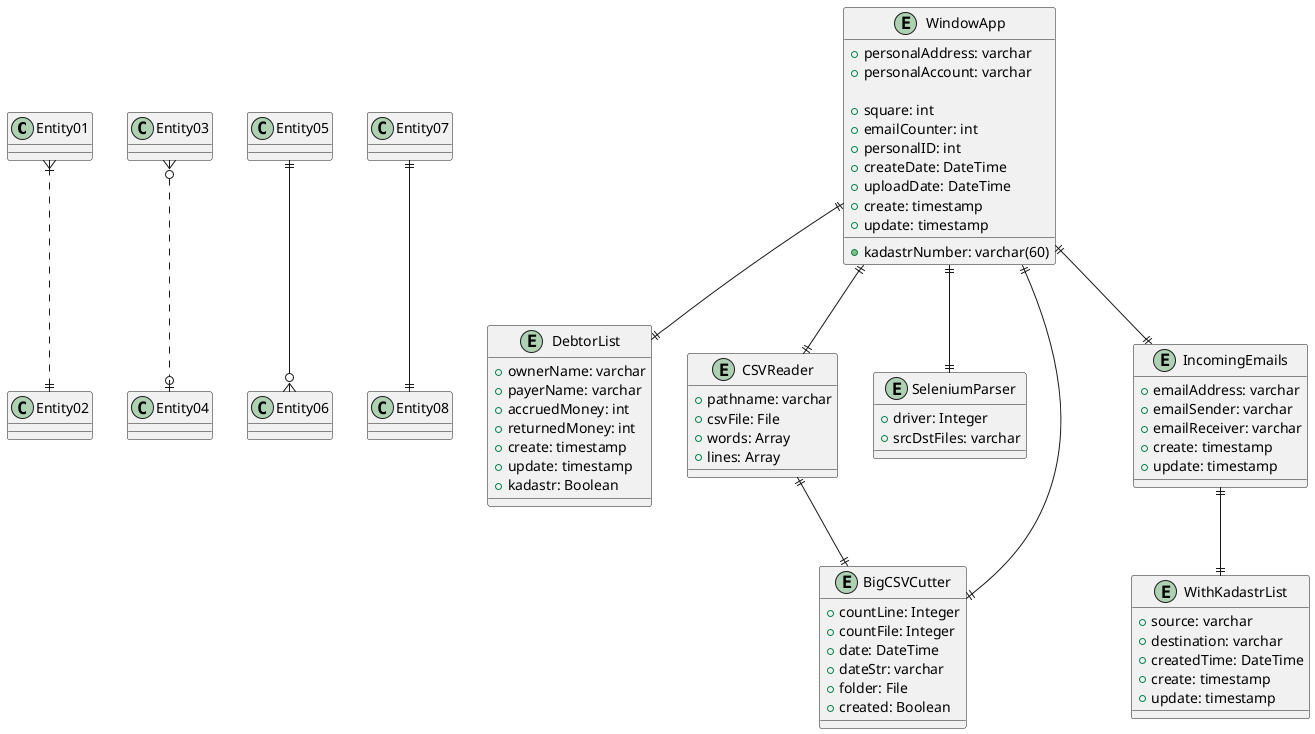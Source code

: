 @startuml
Entity01 }|..|| Entity02
Entity03 }o..o| Entity04
Entity05 ||--o{ Entity06
Entity07 ||--|| Entity08

entity WindowApp {
    + kadastrNumber: varchar(60)
    + personalAddress: varchar
    + personalAccount: varchar

    + square: int
    + emailCounter: int
    + personalID: int
    + createDate: DateTime
    + uploadDate: DateTime
    + create: timestamp
    + update: timestamp
}
entity DebtorList{
    + ownerName: varchar
    + payerName: varchar
    + accruedMoney: int
    + returnedMoney: int
    + create: timestamp
    + update: timestamp
    + kadastr: Boolean

}
entity CSVReader{
    + pathname: varchar
    + csvFile: File
    + words: Array
    + lines: Array
}
entity SeleniumParser{
   + driver: Integer
   + srcDstFiles: varchar
}
entity IncomingEmails{
    +  emailAddress: varchar
    +  emailSender: varchar
    +  emailReceiver: varchar
    + create: timestamp
    + update: timestamp
}
entity BigCSVCutter{
   +  countLine: Integer
   +  countFile: Integer
   +  date: DateTime
   +  dateStr: varchar
   +  folder: File
   +  created: Boolean
}
entity WithKadastrList{
   +  source: varchar
   + destination: varchar
    +  createdTime: DateTime
    + create: timestamp
    + update: timestamp
}

WindowApp ||--|| SeleniumParser
WindowApp ||--|| CSVReader
WindowApp ||--|| DebtorList
WindowApp ||--|| IncomingEmails
WindowApp ||--|| BigCSVCutter
CSVReader ||--|| BigCSVCutter
IncomingEmails ||--|| WithKadastrList
@enduml